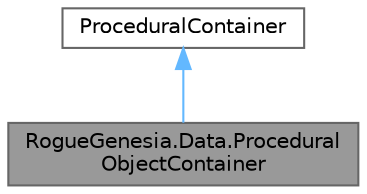 digraph "RogueGenesia.Data.ProceduralObjectContainer"
{
 // LATEX_PDF_SIZE
  bgcolor="transparent";
  edge [fontname=Helvetica,fontsize=10,labelfontname=Helvetica,labelfontsize=10];
  node [fontname=Helvetica,fontsize=10,shape=box,height=0.2,width=0.4];
  Node1 [label="RogueGenesia.Data.Procedural\lObjectContainer",height=0.2,width=0.4,color="gray40", fillcolor="grey60", style="filled", fontcolor="black",tooltip=" "];
  Node2 -> Node1 [dir="back",color="steelblue1",style="solid"];
  Node2 [label="ProceduralContainer",height=0.2,width=0.4,color="gray40", fillcolor="white", style="filled",URL="$class_rogue_genesia_1_1_data_1_1_procedural_container.html",tooltip=" "];
}
